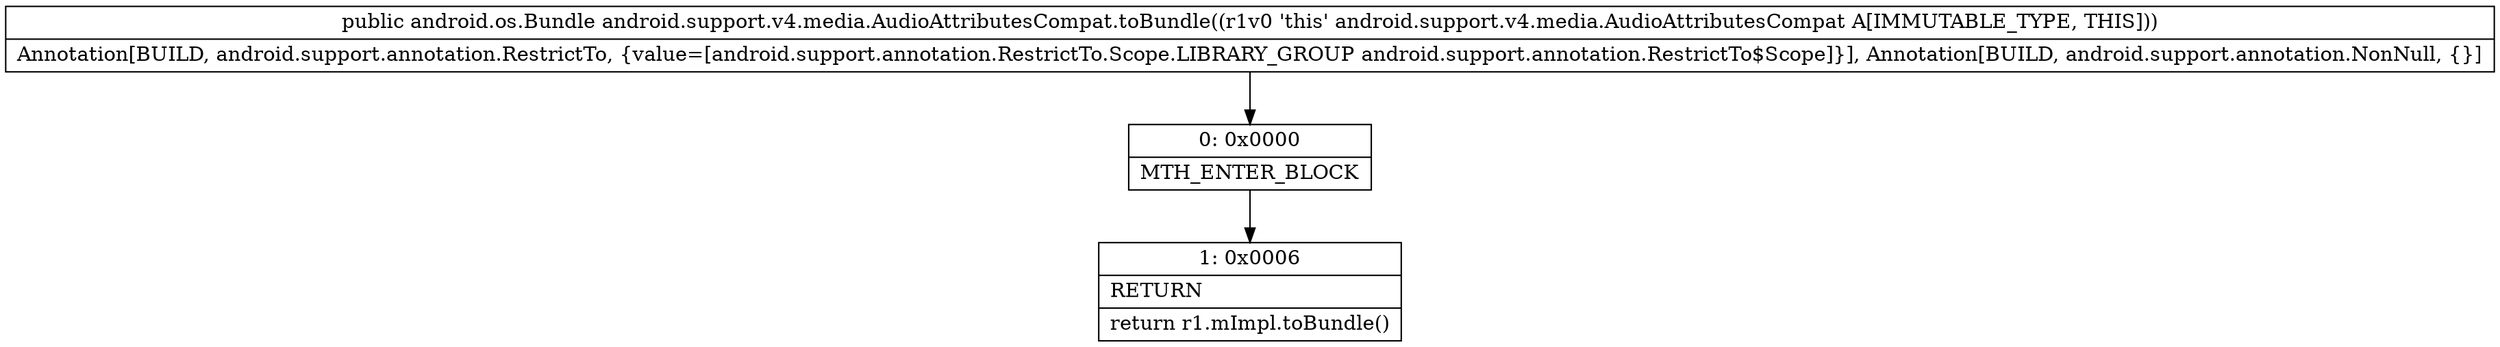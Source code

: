 digraph "CFG forandroid.support.v4.media.AudioAttributesCompat.toBundle()Landroid\/os\/Bundle;" {
Node_0 [shape=record,label="{0\:\ 0x0000|MTH_ENTER_BLOCK\l}"];
Node_1 [shape=record,label="{1\:\ 0x0006|RETURN\l|return r1.mImpl.toBundle()\l}"];
MethodNode[shape=record,label="{public android.os.Bundle android.support.v4.media.AudioAttributesCompat.toBundle((r1v0 'this' android.support.v4.media.AudioAttributesCompat A[IMMUTABLE_TYPE, THIS]))  | Annotation[BUILD, android.support.annotation.RestrictTo, \{value=[android.support.annotation.RestrictTo.Scope.LIBRARY_GROUP android.support.annotation.RestrictTo$Scope]\}], Annotation[BUILD, android.support.annotation.NonNull, \{\}]\l}"];
MethodNode -> Node_0;
Node_0 -> Node_1;
}

